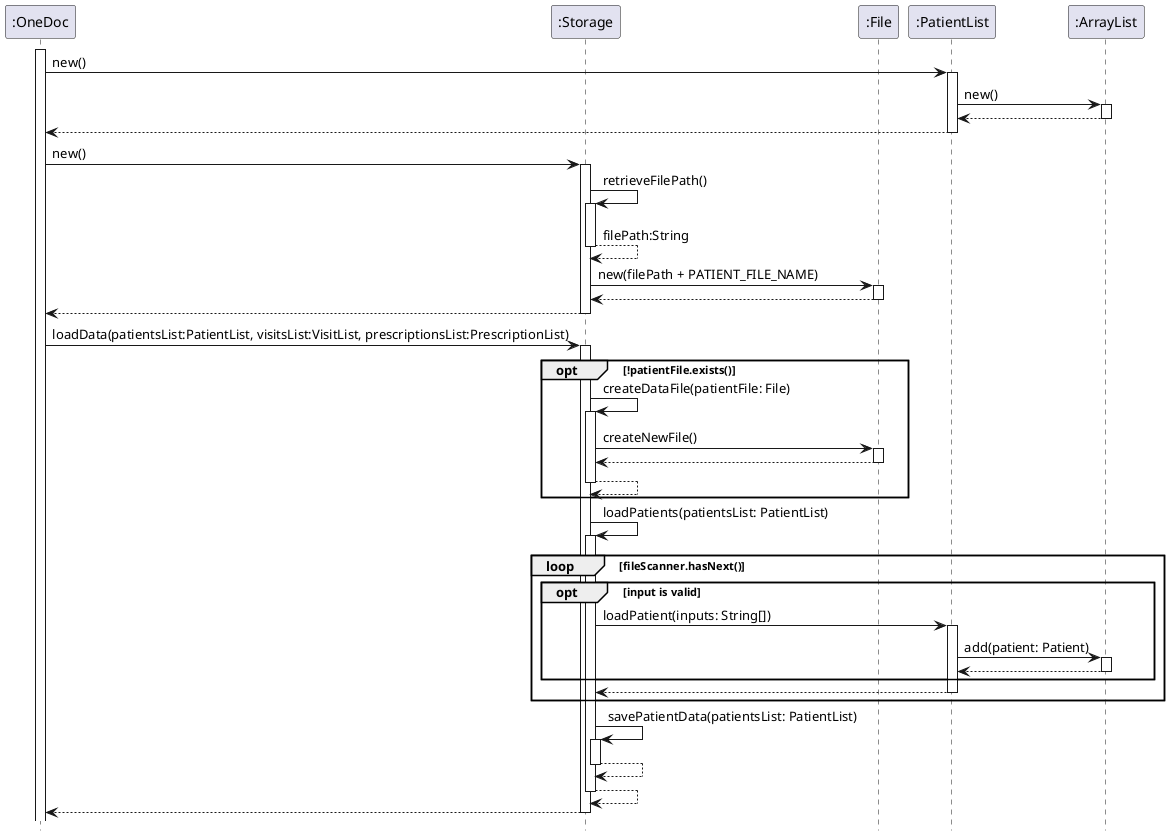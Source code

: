 @startuml
hide footbox
'https://plantuml.com/sequence-diagram


participant ":OneDoc" as A

participant ":Storage" as D
participant ":File" as F
participant ":PatientList" as C

participant ":ArrayList" as E


activate A

A -> C: new()
activate C

C -> E: new()
activate E
return

return

A -> D: new()
activate D
D -> D: retrieveFilePath()
activate D
return filePath:String

D -> F: new(filePath + PATIENT_FILE_NAME)
activate F
return


return

A -> D: loadData(patientsList:PatientList, visitsList:VisitList, prescriptionsList:PrescriptionList)
activate D
opt !patientFile.exists()

D -> D: createDataFile(patientFile: File)
activate D
D -> F: createNewFile()
activate F
return
return
end

D -> D: loadPatients(patientsList: PatientList)
activate D
loop fileScanner.hasNext()
opt input is valid
D -> C: loadPatient(inputs: String[])
activate C
C -> E: add(patient: Patient)
activate E
return
end
return

end
D -> D: savePatientData(patientsList: PatientList)
activate D
return
return


return





@enduml